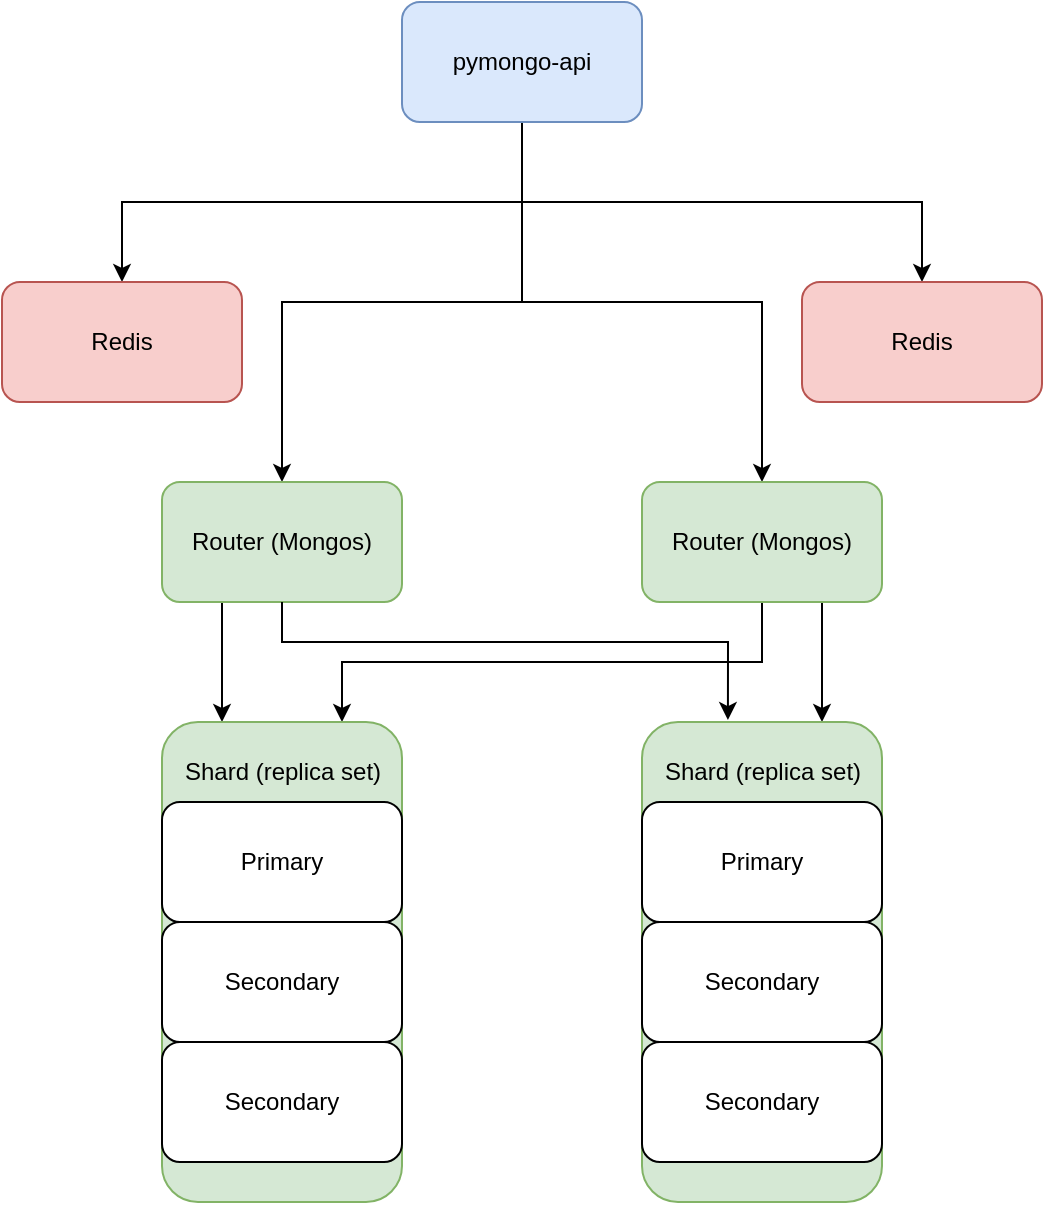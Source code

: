 <mxfile version="28.2.0">
  <diagram name="Page-1" id="-H_mtQnk-PTXWXPvYvuk">
    <mxGraphModel dx="1018" dy="689" grid="1" gridSize="10" guides="1" tooltips="1" connect="1" arrows="1" fold="1" page="1" pageScale="1" pageWidth="1169" pageHeight="827" math="0" shadow="0">
      <root>
        <mxCell id="0" />
        <mxCell id="1" parent="0" />
        <mxCell id="VBauSYP-DP2ovIDYL1jZ-20" style="edgeStyle=orthogonalEdgeStyle;rounded=0;orthogonalLoop=1;jettySize=auto;html=1;exitX=0.5;exitY=1;exitDx=0;exitDy=0;entryX=0.5;entryY=0;entryDx=0;entryDy=0;" edge="1" parent="1" source="zA23MoTUsTF4_91t8viU-3" target="VBauSYP-DP2ovIDYL1jZ-1">
          <mxGeometry relative="1" as="geometry" />
        </mxCell>
        <mxCell id="VBauSYP-DP2ovIDYL1jZ-21" style="edgeStyle=orthogonalEdgeStyle;rounded=0;orthogonalLoop=1;jettySize=auto;html=1;exitX=0.5;exitY=1;exitDx=0;exitDy=0;entryX=0.5;entryY=0;entryDx=0;entryDy=0;" edge="1" parent="1" source="zA23MoTUsTF4_91t8viU-3" target="VBauSYP-DP2ovIDYL1jZ-2">
          <mxGeometry relative="1" as="geometry">
            <Array as="points">
              <mxPoint x="420" y="310" />
              <mxPoint x="540" y="310" />
            </Array>
          </mxGeometry>
        </mxCell>
        <mxCell id="VBauSYP-DP2ovIDYL1jZ-31" style="edgeStyle=orthogonalEdgeStyle;rounded=0;orthogonalLoop=1;jettySize=auto;html=1;exitX=0.5;exitY=1;exitDx=0;exitDy=0;" edge="1" parent="1" source="zA23MoTUsTF4_91t8viU-3" target="VBauSYP-DP2ovIDYL1jZ-30">
          <mxGeometry relative="1" as="geometry" />
        </mxCell>
        <mxCell id="VBauSYP-DP2ovIDYL1jZ-32" style="edgeStyle=orthogonalEdgeStyle;rounded=0;orthogonalLoop=1;jettySize=auto;html=1;exitX=0.5;exitY=1;exitDx=0;exitDy=0;entryX=0.5;entryY=0;entryDx=0;entryDy=0;" edge="1" parent="1" source="zA23MoTUsTF4_91t8viU-3" target="VBauSYP-DP2ovIDYL1jZ-29">
          <mxGeometry relative="1" as="geometry" />
        </mxCell>
        <mxCell id="zA23MoTUsTF4_91t8viU-3" value="pymongo-api" style="rounded=1;whiteSpace=wrap;html=1;fillColor=#dae8fc;strokeColor=#6c8ebf;" parent="1" vertex="1">
          <mxGeometry x="360" y="160" width="120" height="60" as="geometry" />
        </mxCell>
        <mxCell id="VBauSYP-DP2ovIDYL1jZ-27" style="edgeStyle=orthogonalEdgeStyle;rounded=0;orthogonalLoop=1;jettySize=auto;html=1;exitX=0.25;exitY=1;exitDx=0;exitDy=0;entryX=0.25;entryY=0;entryDx=0;entryDy=0;" edge="1" parent="1" source="VBauSYP-DP2ovIDYL1jZ-1" target="VBauSYP-DP2ovIDYL1jZ-3">
          <mxGeometry relative="1" as="geometry" />
        </mxCell>
        <mxCell id="VBauSYP-DP2ovIDYL1jZ-1" value="Router (Mongos)" style="rounded=1;whiteSpace=wrap;html=1;fillColor=#d5e8d4;strokeColor=#82b366;" vertex="1" parent="1">
          <mxGeometry x="240" y="400" width="120" height="60" as="geometry" />
        </mxCell>
        <mxCell id="VBauSYP-DP2ovIDYL1jZ-24" style="edgeStyle=orthogonalEdgeStyle;rounded=0;orthogonalLoop=1;jettySize=auto;html=1;exitX=0.5;exitY=1;exitDx=0;exitDy=0;entryX=0.75;entryY=0;entryDx=0;entryDy=0;" edge="1" parent="1" source="VBauSYP-DP2ovIDYL1jZ-2" target="VBauSYP-DP2ovIDYL1jZ-3">
          <mxGeometry relative="1" as="geometry" />
        </mxCell>
        <mxCell id="VBauSYP-DP2ovIDYL1jZ-26" style="edgeStyle=orthogonalEdgeStyle;rounded=0;orthogonalLoop=1;jettySize=auto;html=1;exitX=0.75;exitY=1;exitDx=0;exitDy=0;entryX=0.75;entryY=0;entryDx=0;entryDy=0;" edge="1" parent="1" source="VBauSYP-DP2ovIDYL1jZ-2" target="VBauSYP-DP2ovIDYL1jZ-15">
          <mxGeometry relative="1" as="geometry" />
        </mxCell>
        <mxCell id="VBauSYP-DP2ovIDYL1jZ-2" value="Router (Mongos)" style="rounded=1;whiteSpace=wrap;html=1;fillColor=#d5e8d4;strokeColor=#82b366;" vertex="1" parent="1">
          <mxGeometry x="480" y="400" width="120" height="60" as="geometry" />
        </mxCell>
        <mxCell id="VBauSYP-DP2ovIDYL1jZ-3" value="" style="rounded=1;whiteSpace=wrap;html=1;fillColor=#d5e8d4;strokeColor=#82b366;" vertex="1" parent="1">
          <mxGeometry x="240" y="520" width="120" height="240" as="geometry" />
        </mxCell>
        <mxCell id="VBauSYP-DP2ovIDYL1jZ-4" value="Shard (replica set)" style="text;html=1;align=center;verticalAlign=middle;resizable=0;points=[];autosize=1;strokeColor=none;fillColor=none;" vertex="1" parent="1">
          <mxGeometry x="240" y="530" width="120" height="30" as="geometry" />
        </mxCell>
        <mxCell id="VBauSYP-DP2ovIDYL1jZ-7" value="Primary" style="rounded=1;whiteSpace=wrap;html=1;" vertex="1" parent="1">
          <mxGeometry x="240" y="560" width="120" height="60" as="geometry" />
        </mxCell>
        <mxCell id="VBauSYP-DP2ovIDYL1jZ-8" value="Secondary" style="rounded=1;whiteSpace=wrap;html=1;" vertex="1" parent="1">
          <mxGeometry x="240" y="620" width="120" height="60" as="geometry" />
        </mxCell>
        <mxCell id="VBauSYP-DP2ovIDYL1jZ-9" value="Secondary" style="rounded=1;whiteSpace=wrap;html=1;" vertex="1" parent="1">
          <mxGeometry x="240" y="680" width="120" height="60" as="geometry" />
        </mxCell>
        <mxCell id="VBauSYP-DP2ovIDYL1jZ-15" value="" style="rounded=1;whiteSpace=wrap;html=1;fillColor=#d5e8d4;strokeColor=#82b366;" vertex="1" parent="1">
          <mxGeometry x="480" y="520" width="120" height="240" as="geometry" />
        </mxCell>
        <mxCell id="VBauSYP-DP2ovIDYL1jZ-16" value="Shard (replica set)" style="text;html=1;align=center;verticalAlign=middle;resizable=0;points=[];autosize=1;strokeColor=none;fillColor=none;" vertex="1" parent="1">
          <mxGeometry x="480" y="530" width="120" height="30" as="geometry" />
        </mxCell>
        <mxCell id="VBauSYP-DP2ovIDYL1jZ-17" value="Primary" style="rounded=1;whiteSpace=wrap;html=1;" vertex="1" parent="1">
          <mxGeometry x="480" y="560" width="120" height="60" as="geometry" />
        </mxCell>
        <mxCell id="VBauSYP-DP2ovIDYL1jZ-18" value="Secondary" style="rounded=1;whiteSpace=wrap;html=1;" vertex="1" parent="1">
          <mxGeometry x="480" y="620" width="120" height="60" as="geometry" />
        </mxCell>
        <mxCell id="VBauSYP-DP2ovIDYL1jZ-19" value="Secondary" style="rounded=1;whiteSpace=wrap;html=1;" vertex="1" parent="1">
          <mxGeometry x="480" y="680" width="120" height="60" as="geometry" />
        </mxCell>
        <mxCell id="VBauSYP-DP2ovIDYL1jZ-28" style="edgeStyle=orthogonalEdgeStyle;rounded=0;orthogonalLoop=1;jettySize=auto;html=1;exitX=0.5;exitY=1;exitDx=0;exitDy=0;entryX=0.358;entryY=-0.004;entryDx=0;entryDy=0;entryPerimeter=0;" edge="1" parent="1" source="VBauSYP-DP2ovIDYL1jZ-1" target="VBauSYP-DP2ovIDYL1jZ-15">
          <mxGeometry relative="1" as="geometry">
            <Array as="points">
              <mxPoint x="300" y="480" />
              <mxPoint x="523" y="480" />
            </Array>
          </mxGeometry>
        </mxCell>
        <mxCell id="VBauSYP-DP2ovIDYL1jZ-29" value="Redis" style="rounded=1;whiteSpace=wrap;html=1;fillColor=#f8cecc;strokeColor=#b85450;" vertex="1" parent="1">
          <mxGeometry x="560" y="300" width="120" height="60" as="geometry" />
        </mxCell>
        <mxCell id="VBauSYP-DP2ovIDYL1jZ-30" value="Redis" style="rounded=1;whiteSpace=wrap;html=1;fillColor=#f8cecc;strokeColor=#b85450;" vertex="1" parent="1">
          <mxGeometry x="160" y="300" width="120" height="60" as="geometry" />
        </mxCell>
      </root>
    </mxGraphModel>
  </diagram>
</mxfile>
